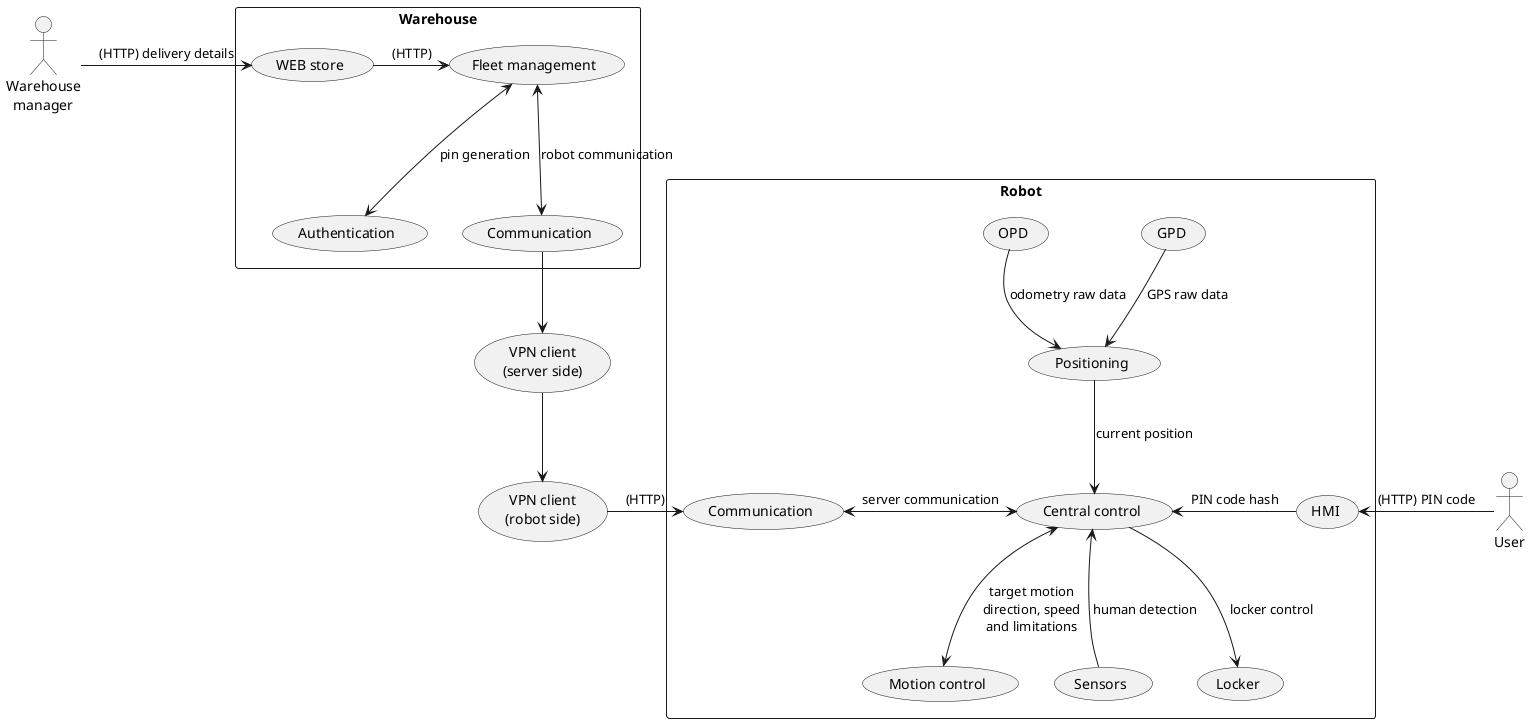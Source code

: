@startuml

actor User as U

usecase "VPN client\n(server side)" as VPNC0 
usecase "VPN client\n(robot side)" as VPNC1 

actor "Warehouse\n  manager" as W


rectangle Warehouse {
    usecase "WEB store" as WS
    W -> WS: (HTTP) delivery details

    usecase "Fleet management" as FMS 
    usecase "Authentication" as AS
    usecase "Communication" as CS_SRV

    WS -> FMS: (HTTP)

    FMS <-down-> AS: pin generation
    FMS <-down-> CS_SRV: robot communication

    CS_SRV --> VPNC0
}

VPNC0 --> VPNC1

rectangle Robot {
    usecase "Communication" as CS
    usecase "Motion control" as MCU 
    usecase "GPD" as GPD 
    usecase "OPD" as OPD 
    usecase "Positioning" as PU 
    usecase "Sensors" as SU 
    usecase "Locker" as LU 
    usecase "HMI" as HMI 
    usecase "Central control" as CCU 

    VPNC1 -> CS: (HTTP)

    CCU <-left-> CS: server communication
    CCU <--> MCU: target motion\ndirection, speed\nand limitations

    SU -up-> CCU: human detection
    CCU -down-> LU: locker control
    HMI -left->  CCU: PIN code hash

    PU -down-> CCU: current position
    GPD -down-> PU: GPS raw data
    OPD -down-> PU: odometry raw data

    U -> HMI: (HTTP) PIN code
}

@enduml